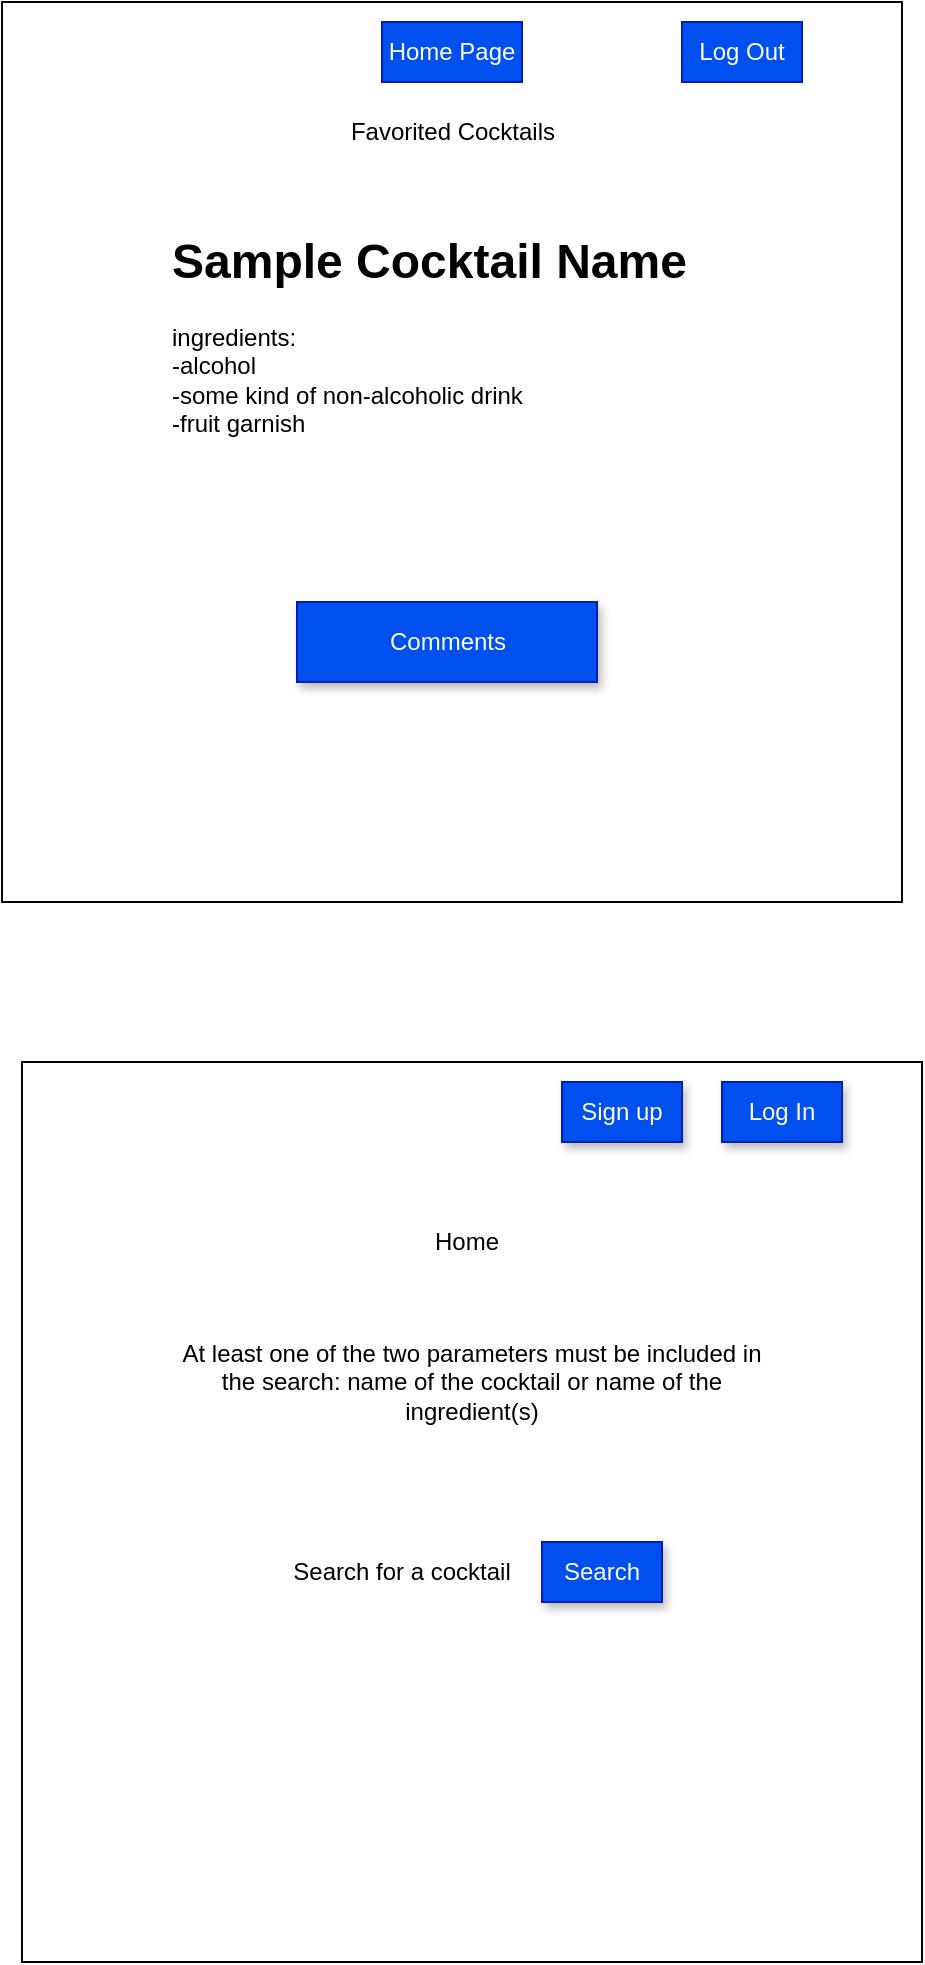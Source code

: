 <mxfile>
    <diagram id="ASdbpJ2bhKKQx29TG6xX" name="Page-1">
        <mxGraphModel dx="1066" dy="734" grid="1" gridSize="10" guides="1" tooltips="1" connect="1" arrows="1" fold="1" page="1" pageScale="1" pageWidth="850" pageHeight="1100" math="0" shadow="0">
            <root>
                <mxCell id="0"/>
                <mxCell id="1" parent="0"/>
                <mxCell id="3" value="" style="whiteSpace=wrap;html=1;aspect=fixed;" vertex="1" parent="1">
                    <mxGeometry x="150" y="50" width="450" height="450" as="geometry"/>
                </mxCell>
                <mxCell id="4" value="Favorited Cocktails" style="text;html=1;strokeColor=none;fillColor=none;align=center;verticalAlign=middle;whiteSpace=wrap;rounded=0;" vertex="1" parent="1">
                    <mxGeometry x="302.5" y="100" width="145" height="30" as="geometry"/>
                </mxCell>
                <mxCell id="12" value="&lt;h1&gt;Sample Cocktail Name&lt;/h1&gt;&lt;div&gt;ingredients:&lt;/div&gt;&lt;div&gt;-alcohol&lt;/div&gt;&lt;div&gt;-some kind of non-alcoholic drink&amp;nbsp;&lt;/div&gt;&lt;div&gt;-fruit garnish&amp;nbsp;&lt;/div&gt;" style="text;html=1;strokeColor=none;fillColor=none;spacing=5;spacingTop=-20;whiteSpace=wrap;overflow=hidden;rounded=0;" vertex="1" parent="1">
                    <mxGeometry x="230" y="160" width="280" height="130" as="geometry"/>
                </mxCell>
                <mxCell id="13" value="Log Out" style="text;html=1;strokeColor=#001DBC;fillColor=#0050ef;align=center;verticalAlign=middle;whiteSpace=wrap;rounded=0;fontColor=#ffffff;" vertex="1" parent="1">
                    <mxGeometry x="490" y="60" width="60" height="30" as="geometry"/>
                </mxCell>
                <mxCell id="15" value="Home Page" style="text;html=1;strokeColor=#001DBC;fillColor=#0050ef;align=center;verticalAlign=middle;whiteSpace=wrap;rounded=0;fontColor=#ffffff;" vertex="1" parent="1">
                    <mxGeometry x="340" y="60" width="70" height="30" as="geometry"/>
                </mxCell>
                <mxCell id="16" value="Comments" style="text;html=1;strokeColor=#001DBC;fillColor=#0050ef;align=center;verticalAlign=middle;whiteSpace=wrap;rounded=0;shadow=1;fontColor=#ffffff;" vertex="1" parent="1">
                    <mxGeometry x="297.5" y="350" width="150" height="40" as="geometry"/>
                </mxCell>
                <mxCell id="17" value="" style="whiteSpace=wrap;html=1;aspect=fixed;" vertex="1" parent="1">
                    <mxGeometry x="160" y="580" width="450" height="450" as="geometry"/>
                </mxCell>
                <mxCell id="18" value="Log In" style="text;html=1;strokeColor=#001DBC;fillColor=#0050ef;align=center;verticalAlign=middle;whiteSpace=wrap;rounded=0;shadow=1;fontColor=#ffffff;" vertex="1" parent="1">
                    <mxGeometry x="510" y="590" width="60" height="30" as="geometry"/>
                </mxCell>
                <mxCell id="19" value="Sign up" style="text;html=1;strokeColor=#001DBC;fillColor=#0050ef;align=center;verticalAlign=middle;whiteSpace=wrap;rounded=0;shadow=1;fontColor=#ffffff;" vertex="1" parent="1">
                    <mxGeometry x="430" y="590" width="60" height="30" as="geometry"/>
                </mxCell>
                <mxCell id="20" value="Search for a cocktail" style="text;html=1;align=center;verticalAlign=middle;whiteSpace=wrap;rounded=0;shadow=1;" vertex="1" parent="1">
                    <mxGeometry x="270" y="820" width="160" height="30" as="geometry"/>
                </mxCell>
                <mxCell id="21" value="Search" style="text;html=1;strokeColor=#001DBC;fillColor=#0050ef;align=center;verticalAlign=middle;whiteSpace=wrap;rounded=0;shadow=1;fontColor=#ffffff;" vertex="1" parent="1">
                    <mxGeometry x="420" y="820" width="60" height="30" as="geometry"/>
                </mxCell>
                <mxCell id="22" value="At least one of the two parameters must be included in the search: name of the cocktail or name of the ingredient(s)" style="text;html=1;strokeColor=none;fillColor=none;align=center;verticalAlign=middle;whiteSpace=wrap;rounded=0;shadow=1;" vertex="1" parent="1">
                    <mxGeometry x="235" y="710" width="300" height="60" as="geometry"/>
                </mxCell>
                <mxCell id="23" value="Home" style="text;html=1;strokeColor=none;fillColor=none;align=center;verticalAlign=middle;whiteSpace=wrap;rounded=0;shadow=1;" vertex="1" parent="1">
                    <mxGeometry x="335" y="650" width="95" height="40" as="geometry"/>
                </mxCell>
            </root>
        </mxGraphModel>
    </diagram>
</mxfile>